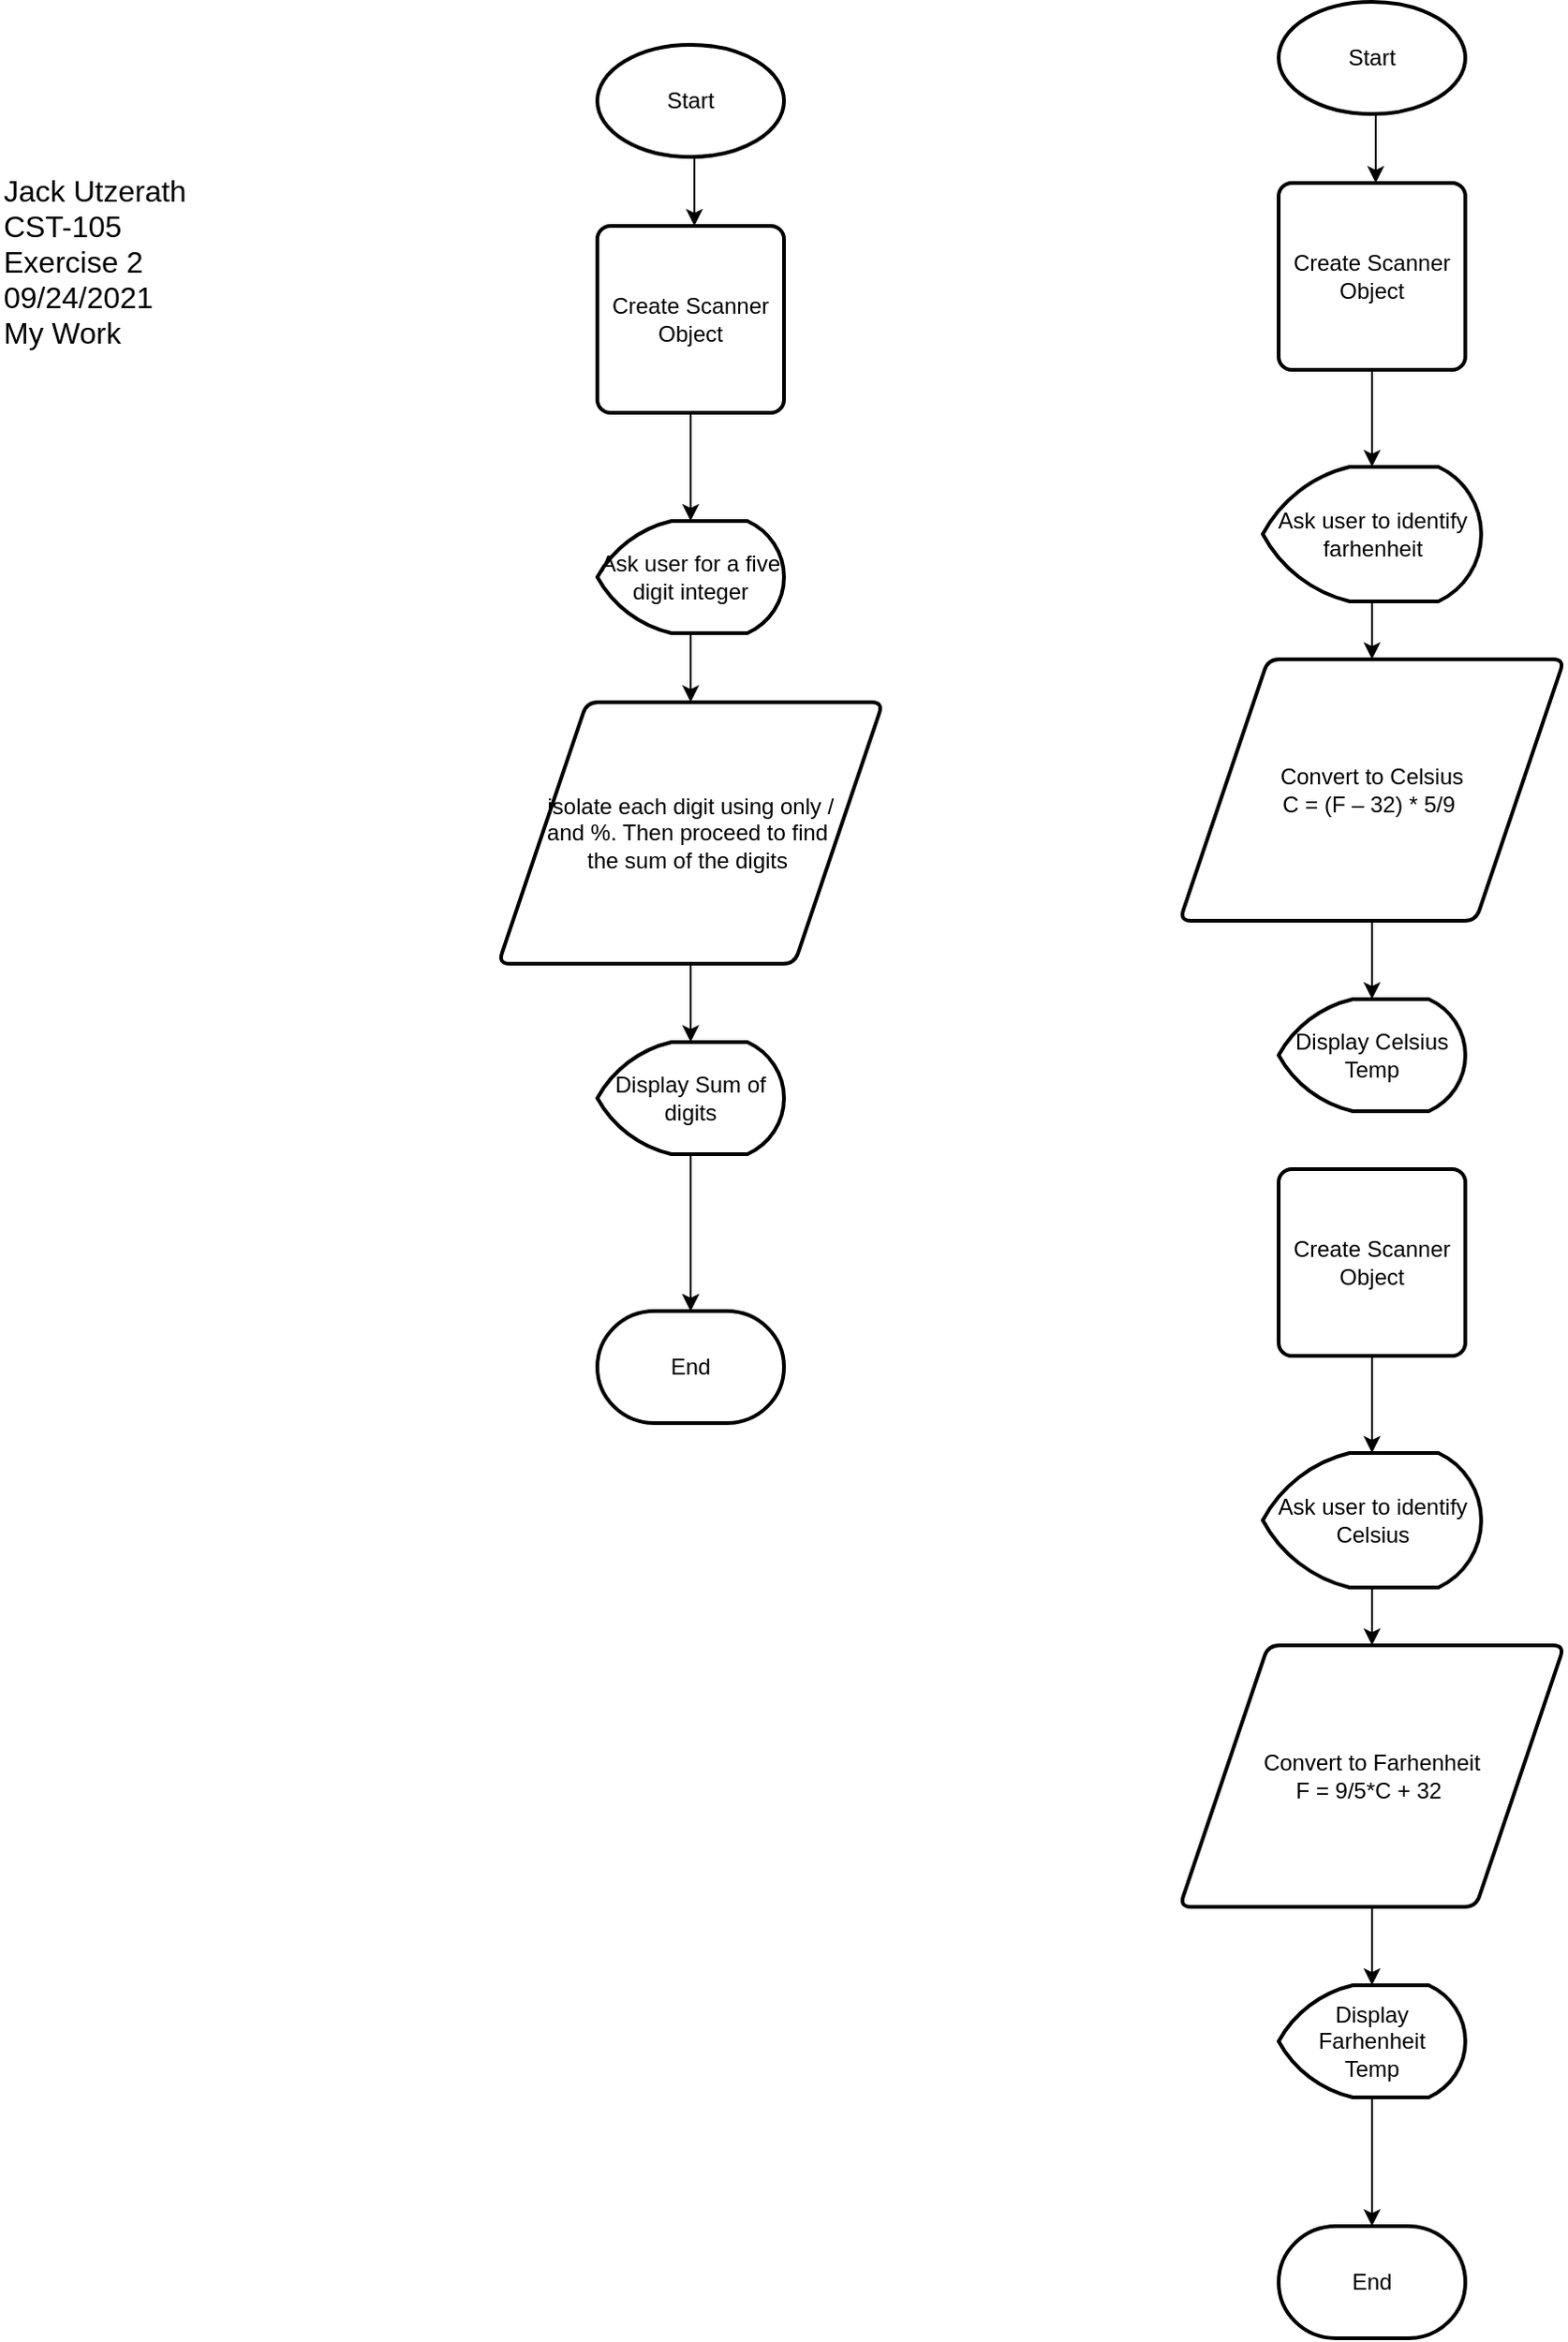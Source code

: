 <mxfile version="15.2.9" type="google"><diagram id="3Y8IhG6A9C51bixoRe8U" name="Page-1"><mxGraphModel dx="2044" dy="1352" grid="0" gridSize="10" guides="1" tooltips="1" connect="1" arrows="1" fold="1" page="0" pageScale="1" pageWidth="850" pageHeight="1100" math="0" shadow="0"><root><mxCell id="0"/><mxCell id="1" parent="0"/><mxCell id="J-keUDvTkMG_dJpT8SyX-12" value="&lt;span style=&quot;font-size: 16px&quot;&gt;Jack Utzerath&lt;br&gt;CST-105&lt;br&gt;Exercise 2&lt;br&gt;09/24/2021&lt;br&gt;My Work&lt;br&gt;&lt;/span&gt;" style="text;html=1;strokeColor=none;fillColor=none;align=left;verticalAlign=middle;whiteSpace=wrap;rounded=0;" parent="1" vertex="1"><mxGeometry x="60" y="-31" width="146" height="141" as="geometry"/></mxCell><mxCell id="4G_5ET7tMfLHPKVMTSSj-21" style="edgeStyle=orthogonalEdgeStyle;rounded=0;orthogonalLoop=1;jettySize=auto;html=1;entryX=0.5;entryY=0;entryDx=0;entryDy=0;exitX=0.5;exitY=1;exitDx=0;exitDy=0;exitPerimeter=0;" parent="1" source="J-keUDvTkMG_dJpT8SyX-19" edge="1"><mxGeometry relative="1" as="geometry"><mxPoint x="439" y="-87" as="sourcePoint"/><mxPoint x="432.0" y="21" as="targetPoint"/></mxGeometry></mxCell><mxCell id="J-keUDvTkMG_dJpT8SyX-19" value="Start" style="strokeWidth=2;html=1;shape=mxgraph.flowchart.start_1;whiteSpace=wrap;" parent="1" vertex="1"><mxGeometry x="380" y="-76" width="100" height="60" as="geometry"/></mxCell><mxCell id="4G_5ET7tMfLHPKVMTSSj-7" value="End" style="strokeWidth=2;html=1;shape=mxgraph.flowchart.terminator;whiteSpace=wrap;" parent="1" vertex="1"><mxGeometry x="380" y="602" width="100" height="60" as="geometry"/></mxCell><mxCell id="GxigPEDDj7kag8UdThlv-3" style="edgeStyle=orthogonalEdgeStyle;rounded=0;orthogonalLoop=1;jettySize=auto;html=1;entryX=0.5;entryY=0;entryDx=0;entryDy=0;entryPerimeter=0;" edge="1" parent="1" source="GxigPEDDj7kag8UdThlv-1" target="GxigPEDDj7kag8UdThlv-2"><mxGeometry relative="1" as="geometry"/></mxCell><mxCell id="GxigPEDDj7kag8UdThlv-1" value="Create Scanner Object" style="rounded=1;whiteSpace=wrap;html=1;absoluteArcSize=1;arcSize=14;strokeWidth=2;" vertex="1" parent="1"><mxGeometry x="380" y="21" width="100" height="100" as="geometry"/></mxCell><mxCell id="GxigPEDDj7kag8UdThlv-5" style="edgeStyle=orthogonalEdgeStyle;rounded=0;orthogonalLoop=1;jettySize=auto;html=1;entryX=0.5;entryY=0;entryDx=0;entryDy=0;" edge="1" parent="1" source="GxigPEDDj7kag8UdThlv-2" target="GxigPEDDj7kag8UdThlv-4"><mxGeometry relative="1" as="geometry"/></mxCell><mxCell id="GxigPEDDj7kag8UdThlv-2" value="Ask user for a five digit integer" style="strokeWidth=2;html=1;shape=mxgraph.flowchart.display;whiteSpace=wrap;" vertex="1" parent="1"><mxGeometry x="380" y="179" width="100" height="60" as="geometry"/></mxCell><mxCell id="GxigPEDDj7kag8UdThlv-7" style="edgeStyle=orthogonalEdgeStyle;rounded=0;orthogonalLoop=1;jettySize=auto;html=1;" edge="1" parent="1" source="GxigPEDDj7kag8UdThlv-4" target="GxigPEDDj7kag8UdThlv-6"><mxGeometry relative="1" as="geometry"/></mxCell><mxCell id="GxigPEDDj7kag8UdThlv-4" value="isolate each digit using only /&lt;br&gt;and %. Then proceed to find&amp;nbsp;&lt;br&gt;the sum of the digits&amp;nbsp;" style="shape=parallelogram;html=1;strokeWidth=2;perimeter=parallelogramPerimeter;whiteSpace=wrap;rounded=1;arcSize=12;size=0.23;" vertex="1" parent="1"><mxGeometry x="327" y="276" width="206" height="140" as="geometry"/></mxCell><mxCell id="GxigPEDDj7kag8UdThlv-8" style="edgeStyle=orthogonalEdgeStyle;rounded=0;orthogonalLoop=1;jettySize=auto;html=1;entryX=0.5;entryY=0;entryDx=0;entryDy=0;entryPerimeter=0;" edge="1" parent="1" source="GxigPEDDj7kag8UdThlv-6" target="4G_5ET7tMfLHPKVMTSSj-7"><mxGeometry relative="1" as="geometry"><mxPoint x="432" y="683" as="targetPoint"/></mxGeometry></mxCell><mxCell id="GxigPEDDj7kag8UdThlv-9" style="edgeStyle=orthogonalEdgeStyle;rounded=0;orthogonalLoop=1;jettySize=auto;html=1;exitX=0.5;exitY=1;exitDx=0;exitDy=0;exitPerimeter=0;entryX=0.5;entryY=0;entryDx=0;entryDy=0;entryPerimeter=0;" edge="1" parent="1" source="GxigPEDDj7kag8UdThlv-6" target="4G_5ET7tMfLHPKVMTSSj-7"><mxGeometry relative="1" as="geometry"/></mxCell><mxCell id="GxigPEDDj7kag8UdThlv-6" value="Display Sum of digits" style="strokeWidth=2;html=1;shape=mxgraph.flowchart.display;whiteSpace=wrap;" vertex="1" parent="1"><mxGeometry x="380" y="458" width="100" height="60" as="geometry"/></mxCell><mxCell id="GxigPEDDj7kag8UdThlv-10" style="edgeStyle=orthogonalEdgeStyle;rounded=0;orthogonalLoop=1;jettySize=auto;html=1;entryX=0.5;entryY=0;entryDx=0;entryDy=0;exitX=0.5;exitY=1;exitDx=0;exitDy=0;exitPerimeter=0;" edge="1" parent="1" source="GxigPEDDj7kag8UdThlv-11"><mxGeometry relative="1" as="geometry"><mxPoint x="804" y="-110" as="sourcePoint"/><mxPoint x="797.0" y="-2" as="targetPoint"/></mxGeometry></mxCell><mxCell id="GxigPEDDj7kag8UdThlv-11" value="Start" style="strokeWidth=2;html=1;shape=mxgraph.flowchart.start_1;whiteSpace=wrap;" vertex="1" parent="1"><mxGeometry x="745" y="-99" width="100" height="60" as="geometry"/></mxCell><mxCell id="GxigPEDDj7kag8UdThlv-12" value="End" style="strokeWidth=2;html=1;shape=mxgraph.flowchart.terminator;whiteSpace=wrap;" vertex="1" parent="1"><mxGeometry x="745" y="1092" width="100" height="60" as="geometry"/></mxCell><mxCell id="GxigPEDDj7kag8UdThlv-13" style="edgeStyle=orthogonalEdgeStyle;rounded=0;orthogonalLoop=1;jettySize=auto;html=1;entryX=0.5;entryY=0;entryDx=0;entryDy=0;entryPerimeter=0;" edge="1" parent="1" source="GxigPEDDj7kag8UdThlv-14" target="GxigPEDDj7kag8UdThlv-16"><mxGeometry relative="1" as="geometry"/></mxCell><mxCell id="GxigPEDDj7kag8UdThlv-14" value="Create Scanner Object" style="rounded=1;whiteSpace=wrap;html=1;absoluteArcSize=1;arcSize=14;strokeWidth=2;" vertex="1" parent="1"><mxGeometry x="745" y="-2" width="100" height="100" as="geometry"/></mxCell><mxCell id="GxigPEDDj7kag8UdThlv-15" style="edgeStyle=orthogonalEdgeStyle;rounded=0;orthogonalLoop=1;jettySize=auto;html=1;entryX=0.5;entryY=0;entryDx=0;entryDy=0;" edge="1" parent="1" source="GxigPEDDj7kag8UdThlv-16" target="GxigPEDDj7kag8UdThlv-18"><mxGeometry relative="1" as="geometry"/></mxCell><mxCell id="GxigPEDDj7kag8UdThlv-16" value="Ask user to identify farhenheit" style="strokeWidth=2;html=1;shape=mxgraph.flowchart.display;whiteSpace=wrap;" vertex="1" parent="1"><mxGeometry x="736.5" y="150" width="117" height="72" as="geometry"/></mxCell><mxCell id="GxigPEDDj7kag8UdThlv-17" style="edgeStyle=orthogonalEdgeStyle;rounded=0;orthogonalLoop=1;jettySize=auto;html=1;" edge="1" parent="1" source="GxigPEDDj7kag8UdThlv-18" target="GxigPEDDj7kag8UdThlv-21"><mxGeometry relative="1" as="geometry"/></mxCell><mxCell id="GxigPEDDj7kag8UdThlv-18" value="Convert to Celsius&lt;br&gt;C = (F – 32) * 5/9&amp;nbsp;" style="shape=parallelogram;html=1;strokeWidth=2;perimeter=parallelogramPerimeter;whiteSpace=wrap;rounded=1;arcSize=12;size=0.23;" vertex="1" parent="1"><mxGeometry x="692" y="253" width="206" height="140" as="geometry"/></mxCell><mxCell id="GxigPEDDj7kag8UdThlv-21" value="Display Celsius Temp" style="strokeWidth=2;html=1;shape=mxgraph.flowchart.display;whiteSpace=wrap;" vertex="1" parent="1"><mxGeometry x="745" y="435" width="100" height="60" as="geometry"/></mxCell><mxCell id="GxigPEDDj7kag8UdThlv-22" style="edgeStyle=orthogonalEdgeStyle;rounded=0;orthogonalLoop=1;jettySize=auto;html=1;entryX=0.5;entryY=0;entryDx=0;entryDy=0;entryPerimeter=0;" edge="1" parent="1" source="GxigPEDDj7kag8UdThlv-23" target="GxigPEDDj7kag8UdThlv-25"><mxGeometry relative="1" as="geometry"/></mxCell><mxCell id="GxigPEDDj7kag8UdThlv-23" value="Create Scanner Object" style="rounded=1;whiteSpace=wrap;html=1;absoluteArcSize=1;arcSize=14;strokeWidth=2;" vertex="1" parent="1"><mxGeometry x="745" y="526" width="100" height="100" as="geometry"/></mxCell><mxCell id="GxigPEDDj7kag8UdThlv-24" style="edgeStyle=orthogonalEdgeStyle;rounded=0;orthogonalLoop=1;jettySize=auto;html=1;entryX=0.5;entryY=0;entryDx=0;entryDy=0;" edge="1" parent="1" source="GxigPEDDj7kag8UdThlv-25" target="GxigPEDDj7kag8UdThlv-27"><mxGeometry relative="1" as="geometry"/></mxCell><mxCell id="GxigPEDDj7kag8UdThlv-25" value="Ask user to identify Celsius" style="strokeWidth=2;html=1;shape=mxgraph.flowchart.display;whiteSpace=wrap;" vertex="1" parent="1"><mxGeometry x="736.5" y="678" width="117" height="72" as="geometry"/></mxCell><mxCell id="GxigPEDDj7kag8UdThlv-26" style="edgeStyle=orthogonalEdgeStyle;rounded=0;orthogonalLoop=1;jettySize=auto;html=1;" edge="1" parent="1" source="GxigPEDDj7kag8UdThlv-27" target="GxigPEDDj7kag8UdThlv-28"><mxGeometry relative="1" as="geometry"/></mxCell><mxCell id="GxigPEDDj7kag8UdThlv-27" value="Convert to Farhenheit&lt;br&gt;F = 9/5*C + 32&amp;nbsp;" style="shape=parallelogram;html=1;strokeWidth=2;perimeter=parallelogramPerimeter;whiteSpace=wrap;rounded=1;arcSize=12;size=0.23;" vertex="1" parent="1"><mxGeometry x="692" y="781" width="206" height="140" as="geometry"/></mxCell><mxCell id="GxigPEDDj7kag8UdThlv-29" style="edgeStyle=orthogonalEdgeStyle;rounded=0;orthogonalLoop=1;jettySize=auto;html=1;" edge="1" parent="1" source="GxigPEDDj7kag8UdThlv-28" target="GxigPEDDj7kag8UdThlv-12"><mxGeometry relative="1" as="geometry"/></mxCell><mxCell id="GxigPEDDj7kag8UdThlv-28" value="Display Farhenheit&lt;br&gt;Temp" style="strokeWidth=2;html=1;shape=mxgraph.flowchart.display;whiteSpace=wrap;" vertex="1" parent="1"><mxGeometry x="745" y="963" width="100" height="60" as="geometry"/></mxCell></root></mxGraphModel></diagram></mxfile>